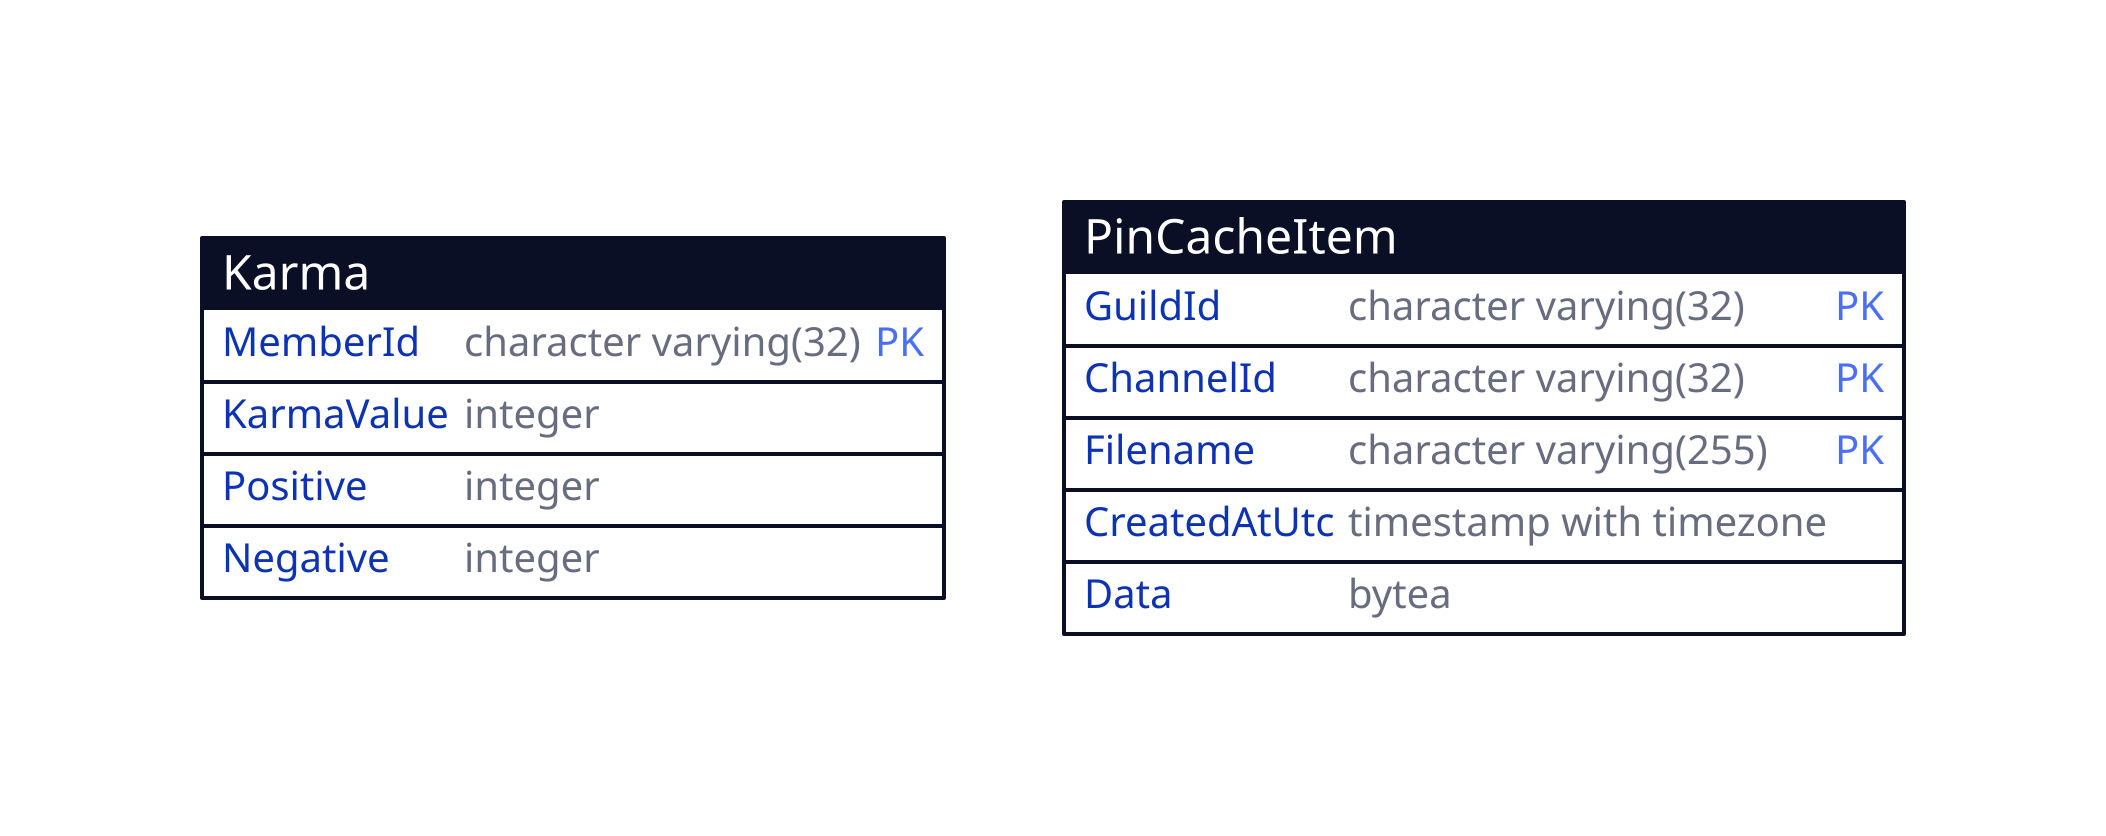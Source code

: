 Karma: {
  shape: sql_table

  MemberId: character varying(32) {constraint: primary_key}
  KarmaValue: integer
  Positive: integer
  Negative: integer
}

PinCacheItem: {
  shape: sql_table

  GuildId: character varying(32) {constraint: primary_key}
  ChannelId: character varying(32) {constraint: primary_key}
  Filename: character varying(255) {constraint: primary_key}
  CreatedAtUtc: timestamp with timezone
  Data: bytea
}
